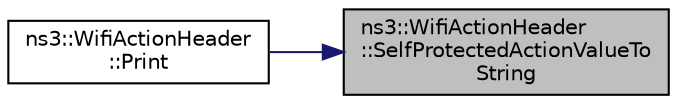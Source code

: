 digraph "ns3::WifiActionHeader::SelfProtectedActionValueToString"
{
 // LATEX_PDF_SIZE
  edge [fontname="Helvetica",fontsize="10",labelfontname="Helvetica",labelfontsize="10"];
  node [fontname="Helvetica",fontsize="10",shape=record];
  rankdir="RL";
  Node1 [label="ns3::WifiActionHeader\l::SelfProtectedActionValueTo\lString",height=0.2,width=0.4,color="black", fillcolor="grey75", style="filled", fontcolor="black",tooltip="Self protected action value to string function."];
  Node1 -> Node2 [dir="back",color="midnightblue",fontsize="10",style="solid",fontname="Helvetica"];
  Node2 [label="ns3::WifiActionHeader\l::Print",height=0.2,width=0.4,color="black", fillcolor="white", style="filled",URL="$classns3_1_1_wifi_action_header.html#a22860ba2596d0d20e317d2d4548aca3f",tooltip=" "];
}
